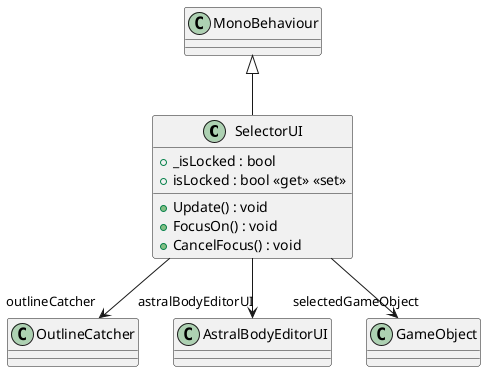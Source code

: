 @startuml
class SelectorUI {
    + _isLocked : bool
    + isLocked : bool <<get>> <<set>>
    + Update() : void
    + FocusOn() : void
    + CancelFocus() : void
}
MonoBehaviour <|-- SelectorUI
SelectorUI --> "outlineCatcher" OutlineCatcher
SelectorUI --> "astralBodyEditorUI" AstralBodyEditorUI
SelectorUI --> "selectedGameObject" GameObject
@enduml
